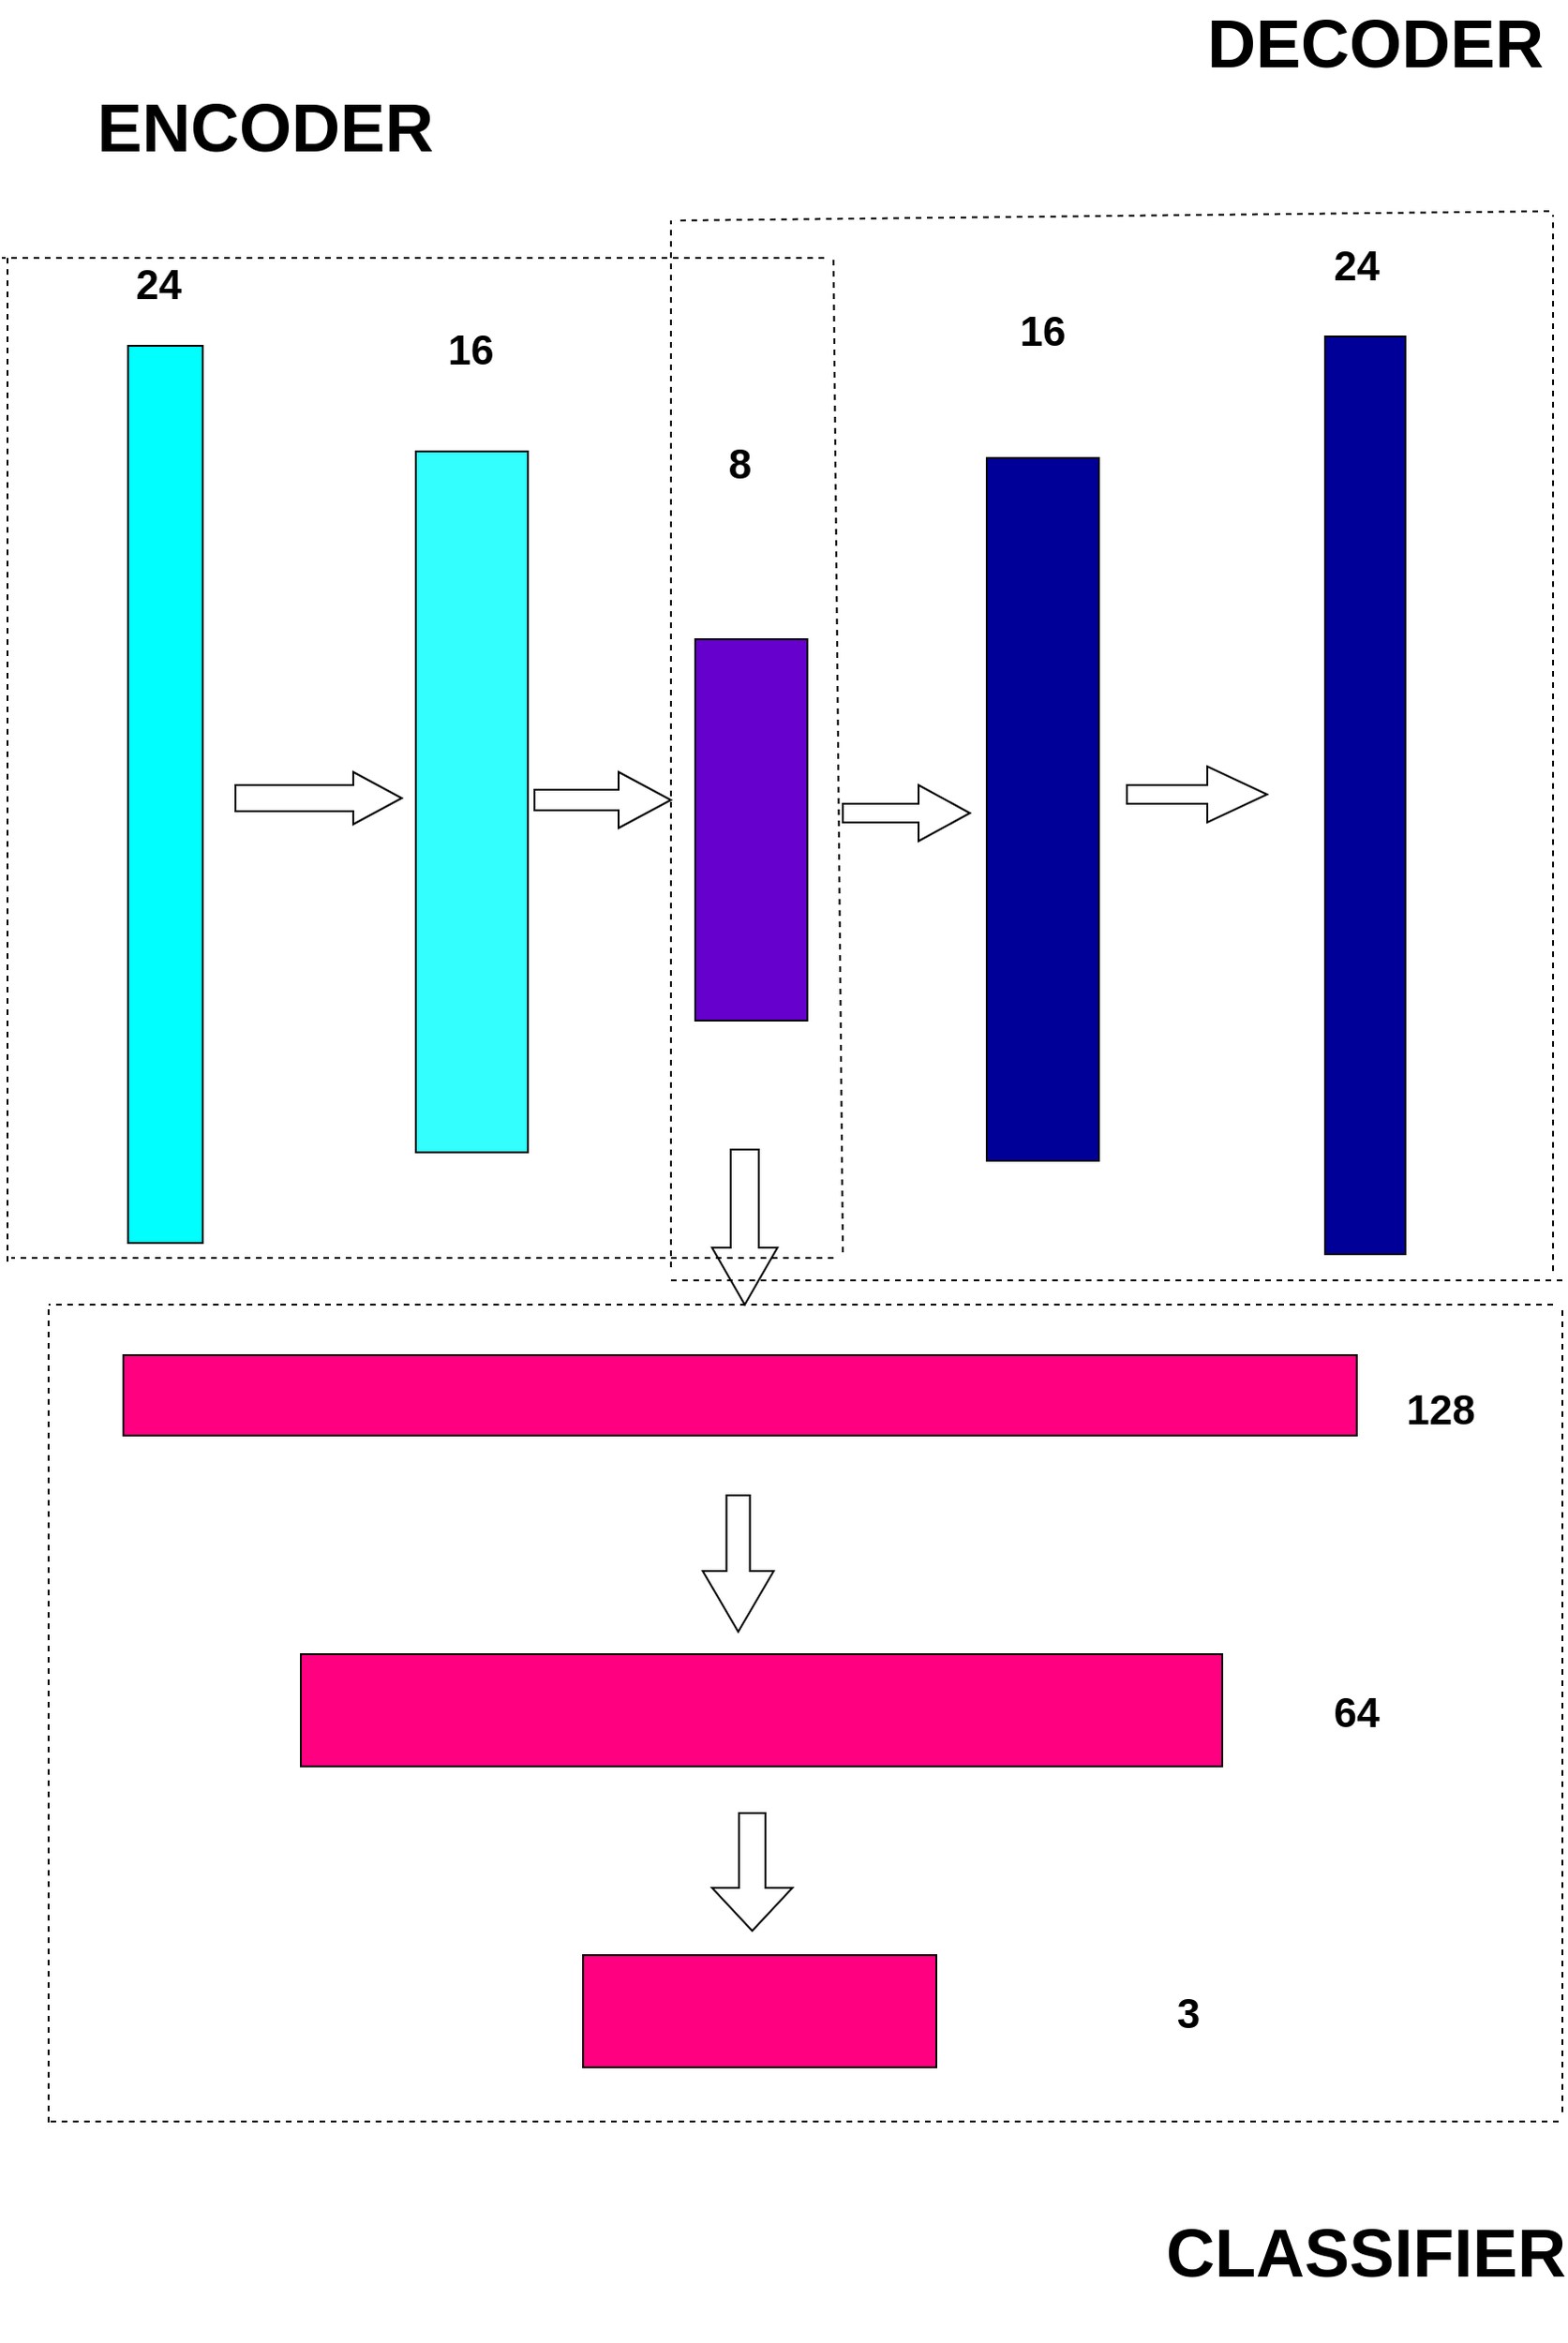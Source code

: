 <mxfile version="10.6.1" type="github"><diagram id="Br7kdyoC45HSja2v_i2k" name="Page-1"><mxGraphModel dx="3100" dy="1610" grid="0" gridSize="10" guides="0" tooltips="1" connect="1" arrows="1" fold="1" page="0" pageScale="1" pageWidth="850" pageHeight="1100" math="0" shadow="0"><root><mxCell id="0"/><mxCell id="1" parent="0"/><mxCell id="JXPO6cC_X3BTo5RX2ooF-2" value="" style="rounded=0;whiteSpace=wrap;html=1;rotation=90;fillColor=#00FFFF;" parent="1" vertex="1"><mxGeometry x="-237.5" y="230" width="480" height="40" as="geometry"/></mxCell><mxCell id="JXPO6cC_X3BTo5RX2ooF-4" value="" style="html=1;shadow=0;dashed=0;align=center;verticalAlign=middle;shape=mxgraph.arrows2.arrow;dy=0.5;dx=26;notch=0;" parent="1" vertex="1"><mxGeometry x="40" y="238" width="89" height="28" as="geometry"/></mxCell><mxCell id="JXPO6cC_X3BTo5RX2ooF-6" value="" style="html=1;shadow=0;dashed=0;align=center;verticalAlign=middle;shape=mxgraph.arrows2.arrow;dy=0.63;dx=28;notch=0;" parent="1" vertex="1"><mxGeometry x="200" y="238" width="73" height="30" as="geometry"/></mxCell><mxCell id="JXPO6cC_X3BTo5RX2ooF-5" value="" style="rounded=0;whiteSpace=wrap;html=1;rotation=90;fillColor=#33FFFF;strokeColor=#000000;" parent="1" vertex="1"><mxGeometry x="-21" y="224" width="375" height="60" as="geometry"/></mxCell><mxCell id="JXPO6cC_X3BTo5RX2ooF-9" value="" style="rounded=0;whiteSpace=wrap;html=1;rotation=90;fillColor=#6600CC;" parent="1" vertex="1"><mxGeometry x="214" y="239" width="204" height="60" as="geometry"/></mxCell><mxCell id="JXPO6cC_X3BTo5RX2ooF-15" value="" style="rounded=0;whiteSpace=wrap;html=1;rotation=90;fillColor=#000099;" parent="1" vertex="1"><mxGeometry x="284" y="228" width="376" height="60" as="geometry"/></mxCell><mxCell id="JXPO6cC_X3BTo5RX2ooF-16" value="" style="html=1;shadow=0;dashed=0;align=center;verticalAlign=middle;shape=mxgraph.arrows2.arrow;dy=0.67;dx=32;notch=0;" parent="1" vertex="1"><mxGeometry x="517" y="235" width="75" height="30" as="geometry"/></mxCell><mxCell id="JXPO6cC_X3BTo5RX2ooF-17" value="" style="rounded=0;whiteSpace=wrap;html=1;rotation=-90;fillColor=#000099;" parent="1" vertex="1"><mxGeometry x="399" y="229" width="491" height="43" as="geometry"/></mxCell><mxCell id="JXPO6cC_X3BTo5RX2ooF-18" value="" style="html=1;shadow=0;dashed=0;align=center;verticalAlign=middle;shape=mxgraph.arrows2.arrow;dy=0.57;dx=30.5;direction=south;notch=0;" parent="1" vertex="1"><mxGeometry x="295" y="440" width="35" height="83" as="geometry"/></mxCell><mxCell id="JXPO6cC_X3BTo5RX2ooF-19" value="" style="rounded=0;whiteSpace=wrap;html=1;fillColor=#FF0080;" parent="1" vertex="1"><mxGeometry x="-20" y="550" width="660" height="43" as="geometry"/></mxCell><mxCell id="JXPO6cC_X3BTo5RX2ooF-21" value="" style="html=1;shadow=0;dashed=0;align=center;verticalAlign=middle;shape=mxgraph.arrows2.arrow;dy=0.67;dx=32.5;direction=south;notch=0;" parent="1" vertex="1"><mxGeometry x="290" y="625" width="38" height="73" as="geometry"/></mxCell><mxCell id="JXPO6cC_X3BTo5RX2ooF-22" value="" style="rounded=0;whiteSpace=wrap;html=1;fillColor=#FF0080;" parent="1" vertex="1"><mxGeometry x="75" y="710" width="493" height="60" as="geometry"/></mxCell><mxCell id="JXPO6cC_X3BTo5RX2ooF-23" value="" style="html=1;shadow=0;dashed=0;align=center;verticalAlign=middle;shape=mxgraph.arrows2.arrow;dy=0.67;dx=23;direction=south;notch=0;" parent="1" vertex="1"><mxGeometry x="295" y="795" width="43" height="63" as="geometry"/></mxCell><mxCell id="JXPO6cC_X3BTo5RX2ooF-24" value="" style="rounded=0;whiteSpace=wrap;html=1;fillColor=#FF0080;" parent="1" vertex="1"><mxGeometry x="226" y="871" width="189" height="60" as="geometry"/></mxCell><mxCell id="JXPO6cC_X3BTo5RX2ooF-27" value="&lt;b&gt;16&lt;/b&gt;" style="text;html=1;strokeColor=none;fillColor=#ffffff;align=center;verticalAlign=middle;whiteSpace=wrap;rounded=0;fontSize=22;" parent="1" vertex="1"><mxGeometry x="130.5" y="-10" width="70" height="45" as="geometry"/></mxCell><mxCell id="JXPO6cC_X3BTo5RX2ooF-28" value="&lt;b&gt;24&lt;/b&gt;" style="text;html=1;strokeColor=none;fillColor=#ffffff;align=center;verticalAlign=middle;whiteSpace=wrap;rounded=0;fontSize=22;" parent="1" vertex="1"><mxGeometry x="-36" y="-45" width="70" height="45" as="geometry"/></mxCell><mxCell id="JXPO6cC_X3BTo5RX2ooF-29" value="&lt;b&gt;8&lt;/b&gt;" style="text;html=1;strokeColor=none;fillColor=#ffffff;align=center;verticalAlign=middle;whiteSpace=wrap;rounded=0;fontSize=22;" parent="1" vertex="1"><mxGeometry x="275" y="35" width="70" height="78" as="geometry"/></mxCell><mxCell id="JXPO6cC_X3BTo5RX2ooF-32" value="&lt;b&gt;24&lt;/b&gt;" style="text;html=1;strokeColor=none;fillColor=#ffffff;align=center;verticalAlign=middle;whiteSpace=wrap;rounded=0;fontSize=22;" parent="1" vertex="1"><mxGeometry x="605" y="-55" width="70" height="45" as="geometry"/></mxCell><mxCell id="JXPO6cC_X3BTo5RX2ooF-49" value="&lt;b&gt;128&lt;/b&gt;" style="text;html=1;strokeColor=none;fillColor=#ffffff;align=center;verticalAlign=middle;whiteSpace=wrap;rounded=0;fontSize=22;" parent="1" vertex="1"><mxGeometry x="650" y="557.5" width="70" height="45" as="geometry"/></mxCell><mxCell id="JXPO6cC_X3BTo5RX2ooF-50" value="&lt;b&gt;64&lt;/b&gt;" style="text;html=1;strokeColor=none;fillColor=#ffffff;align=center;verticalAlign=middle;whiteSpace=wrap;rounded=0;fontSize=22;" parent="1" vertex="1"><mxGeometry x="605" y="719" width="70" height="45" as="geometry"/></mxCell><mxCell id="JXPO6cC_X3BTo5RX2ooF-53" value="&lt;b&gt;3&lt;/b&gt;" style="text;html=1;strokeColor=none;fillColor=#ffffff;align=center;verticalAlign=middle;whiteSpace=wrap;rounded=0;fontSize=22;" parent="1" vertex="1"><mxGeometry x="515" y="880" width="70" height="45" as="geometry"/></mxCell><mxCell id="JXPO6cC_X3BTo5RX2ooF-60" value="" style="html=1;shadow=0;dashed=0;align=center;verticalAlign=middle;shape=mxgraph.arrows2.arrow;dy=0.67;dx=27.5;notch=0;" parent="1" vertex="1"><mxGeometry x="365" y="245" width="68" height="30" as="geometry"/></mxCell><mxCell id="JXPO6cC_X3BTo5RX2ooF-65" value="&lt;b&gt;16&lt;/b&gt;" style="text;html=1;strokeColor=none;fillColor=#ffffff;align=center;verticalAlign=middle;whiteSpace=wrap;rounded=0;fontSize=22;" parent="1" vertex="1"><mxGeometry x="436.5" y="-20" width="70" height="45" as="geometry"/></mxCell><mxCell id="JXPO6cC_X3BTo5RX2ooF-75" value="&lt;font style=&quot;font-size: 36px&quot;&gt;&lt;b&gt;ENCODER&lt;/b&gt;&lt;/font&gt;" style="text;html=1;strokeColor=none;fillColor=#ffffff;align=center;verticalAlign=middle;whiteSpace=wrap;rounded=0;fontSize=22;" parent="1" vertex="1"><mxGeometry x="-29" y="-130" width="170" height="45" as="geometry"/></mxCell><mxCell id="JXPO6cC_X3BTo5RX2ooF-76" value="&lt;font style=&quot;font-size: 36px&quot;&gt;&lt;b&gt;DECODER&lt;/b&gt;&lt;/font&gt;" style="text;html=1;strokeColor=none;fillColor=#ffffff;align=center;verticalAlign=middle;whiteSpace=wrap;rounded=0;fontSize=22;" parent="1" vertex="1"><mxGeometry x="565" y="-175" width="170" height="45" as="geometry"/></mxCell><mxCell id="JXPO6cC_X3BTo5RX2ooF-81" value="&lt;b&gt;&lt;font style=&quot;font-size: 36px&quot;&gt;CLASSIFIER&lt;br&gt;&lt;/font&gt;&lt;/b&gt;&lt;br&gt;" style="text;html=1;strokeColor=none;fillColor=#ffffff;align=center;verticalAlign=middle;whiteSpace=wrap;rounded=0;fontSize=22;" parent="1" vertex="1"><mxGeometry x="560" y="1030" width="170" height="25" as="geometry"/></mxCell><mxCell id="ke6uJayzYU7ok8OTAQuP-17" value="" style="endArrow=none;dashed=1;html=1;" edge="1" parent="1"><mxGeometry width="50" height="50" relative="1" as="geometry"><mxPoint x="750" y="955" as="sourcePoint"/><mxPoint x="750" y="523" as="targetPoint"/></mxGeometry></mxCell><mxCell id="ke6uJayzYU7ok8OTAQuP-18" value="" style="endArrow=none;dashed=1;html=1;" edge="1" parent="1"><mxGeometry width="50" height="50" relative="1" as="geometry"><mxPoint x="-60" y="960.5" as="sourcePoint"/><mxPoint x="-60" y="525" as="targetPoint"/></mxGeometry></mxCell><mxCell id="ke6uJayzYU7ok8OTAQuP-19" value="" style="endArrow=none;dashed=1;html=1;" edge="1" parent="1"><mxGeometry width="50" height="50" relative="1" as="geometry"><mxPoint x="745" y="505" as="sourcePoint"/><mxPoint x="745" y="-60" as="targetPoint"/></mxGeometry></mxCell><mxCell id="ke6uJayzYU7ok8OTAQuP-20" value="" style="endArrow=none;dashed=1;html=1;" edge="1" parent="1"><mxGeometry width="50" height="50" relative="1" as="geometry"><mxPoint x="273" y="503" as="sourcePoint"/><mxPoint x="273" y="-57" as="targetPoint"/></mxGeometry></mxCell><mxCell id="ke6uJayzYU7ok8OTAQuP-21" value="" style="endArrow=none;dashed=1;html=1;" edge="1" parent="1"><mxGeometry width="50" height="50" relative="1" as="geometry"><mxPoint x="365" y="495" as="sourcePoint"/><mxPoint x="360" y="-37" as="targetPoint"/></mxGeometry></mxCell><mxCell id="ke6uJayzYU7ok8OTAQuP-22" value="" style="endArrow=none;dashed=1;html=1;" edge="1" parent="1"><mxGeometry width="50" height="50" relative="1" as="geometry"><mxPoint x="-82" y="500" as="sourcePoint"/><mxPoint x="-82" y="-40" as="targetPoint"/></mxGeometry></mxCell><mxCell id="ke6uJayzYU7ok8OTAQuP-23" value="" style="endArrow=none;dashed=1;html=1;" edge="1" parent="1"><mxGeometry width="50" height="50" relative="1" as="geometry"><mxPoint x="355" y="-37" as="sourcePoint"/><mxPoint x="-85" y="-37" as="targetPoint"/></mxGeometry></mxCell><mxCell id="ke6uJayzYU7ok8OTAQuP-24" value="" style="endArrow=none;dashed=1;html=1;" edge="1" parent="1"><mxGeometry width="50" height="50" relative="1" as="geometry"><mxPoint x="360" y="498" as="sourcePoint"/><mxPoint x="-80" y="498" as="targetPoint"/></mxGeometry></mxCell><mxCell id="ke6uJayzYU7ok8OTAQuP-25" value="" style="endArrow=none;dashed=1;html=1;" edge="1" parent="1"><mxGeometry width="50" height="50" relative="1" as="geometry"><mxPoint x="750" y="510" as="sourcePoint"/><mxPoint x="273" y="510" as="targetPoint"/></mxGeometry></mxCell><mxCell id="ke6uJayzYU7ok8OTAQuP-26" value="" style="endArrow=none;dashed=1;html=1;" edge="1" parent="1"><mxGeometry width="50" height="50" relative="1" as="geometry"><mxPoint x="743" y="-62" as="sourcePoint"/><mxPoint x="275" y="-57" as="targetPoint"/></mxGeometry></mxCell><mxCell id="ke6uJayzYU7ok8OTAQuP-27" value="" style="endArrow=none;dashed=1;html=1;" edge="1" parent="1"><mxGeometry width="50" height="50" relative="1" as="geometry"><mxPoint x="748" y="960" as="sourcePoint"/><mxPoint x="-60" y="960" as="targetPoint"/></mxGeometry></mxCell><mxCell id="ke6uJayzYU7ok8OTAQuP-28" value="" style="endArrow=none;dashed=1;html=1;" edge="1" parent="1"><mxGeometry width="50" height="50" relative="1" as="geometry"><mxPoint x="745" y="523" as="sourcePoint"/><mxPoint x="-60" y="523" as="targetPoint"/></mxGeometry></mxCell></root></mxGraphModel></diagram></mxfile>